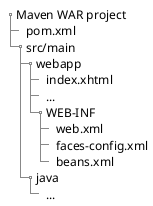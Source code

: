 @startsalt

' Enterprise JSF project.
'
' Copyright 2021-2023 e-Contract.be BV. All rights reserved.
' e-Contract.be BV proprietary/confidential. Use is subject to license terms.

{
    {T
        + Maven WAR project
            ++ pom.xml
            ++ src/main
                +++ webapp
                    ++++ index.xhtml
                    ++++ ...
                    ++++ WEB-INF
                        +++++ web.xml
                        +++++ faces-config.xml
                        +++++ beans.xml
                +++ java
                    ++++ ...
    }
}

@endsalt
